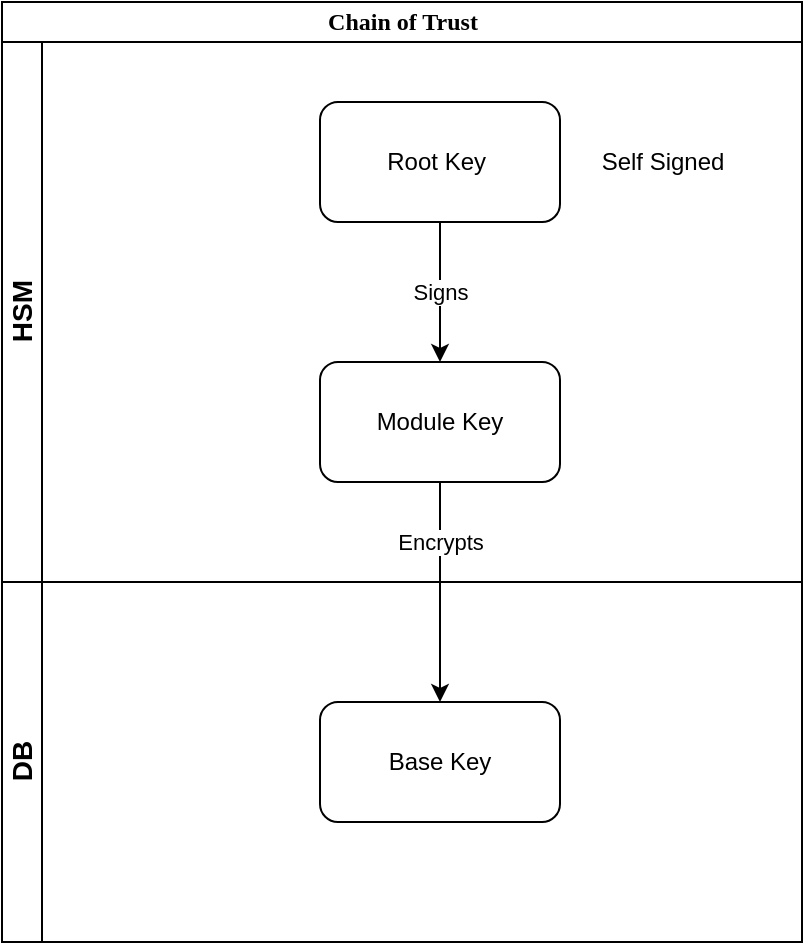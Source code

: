 <mxfile version="14.4.3" type="device"><diagram name="Page-1" id="c7488fd3-1785-93aa-aadb-54a6760d102a"><mxGraphModel dx="1008" dy="482" grid="1" gridSize="10" guides="1" tooltips="1" connect="1" arrows="1" fold="1" page="1" pageScale="1" pageWidth="1100" pageHeight="850" background="#ffffff" math="0" shadow="0"><root><mxCell id="0"/><mxCell id="1" parent="0"/><mxCell id="2b4e8129b02d487f-1" value="&lt;font style=&quot;font-size: 12px&quot;&gt;Chain of Trust&lt;/font&gt;" style="swimlane;html=1;childLayout=stackLayout;horizontal=1;startSize=20;horizontalStack=0;rounded=0;shadow=0;labelBackgroundColor=none;strokeWidth=1;fontFamily=Verdana;fontSize=8;align=center;" parent="1" vertex="1"><mxGeometry x="130" y="80" width="400" height="470" as="geometry"/></mxCell><mxCell id="2b4e8129b02d487f-2" value="&lt;font style=&quot;font-size: 14px&quot;&gt;HSM&lt;/font&gt;" style="swimlane;html=1;startSize=20;horizontal=0;" parent="2b4e8129b02d487f-1" vertex="1"><mxGeometry y="20" width="400" height="270" as="geometry"/></mxCell><mxCell id="FMuR8S_wOEWtnUY_XvZ3-3" value="Root Key&amp;nbsp;" style="rounded=1;whiteSpace=wrap;html=1;" parent="2b4e8129b02d487f-2" vertex="1"><mxGeometry x="159" y="30" width="120" height="60" as="geometry"/></mxCell><mxCell id="FMuR8S_wOEWtnUY_XvZ3-4" value="Module Key" style="rounded=1;whiteSpace=wrap;html=1;" parent="2b4e8129b02d487f-2" vertex="1"><mxGeometry x="159" y="160" width="120" height="60" as="geometry"/></mxCell><mxCell id="FMuR8S_wOEWtnUY_XvZ3-5" value="Self Signed" style="text;html=1;align=center;verticalAlign=middle;resizable=0;points=[];autosize=1;" parent="2b4e8129b02d487f-2" vertex="1"><mxGeometry x="290" y="50" width="80" height="20" as="geometry"/></mxCell><mxCell id="FMuR8S_wOEWtnUY_XvZ3-6" value="" style="endArrow=classic;html=1;exitX=0.5;exitY=1;exitDx=0;exitDy=0;entryX=0.5;entryY=0;entryDx=0;entryDy=0;" parent="2b4e8129b02d487f-2" source="FMuR8S_wOEWtnUY_XvZ3-3" target="FMuR8S_wOEWtnUY_XvZ3-4" edge="1"><mxGeometry relative="1" as="geometry"><mxPoint x="330" y="250" as="sourcePoint"/><mxPoint x="430" y="250" as="targetPoint"/></mxGeometry></mxCell><mxCell id="FMuR8S_wOEWtnUY_XvZ3-7" value="Signs" style="edgeLabel;resizable=0;html=1;align=center;verticalAlign=middle;" parent="FMuR8S_wOEWtnUY_XvZ3-6" connectable="0" vertex="1"><mxGeometry relative="1" as="geometry"/></mxCell><mxCell id="2b4e8129b02d487f-3" value="&lt;font style=&quot;font-size: 14px&quot;&gt;DB&lt;/font&gt;" style="swimlane;html=1;startSize=20;horizontal=0;" parent="2b4e8129b02d487f-1" vertex="1"><mxGeometry y="290" width="400" height="180" as="geometry"/></mxCell><mxCell id="FMuR8S_wOEWtnUY_XvZ3-8" value="Base Key" style="rounded=1;whiteSpace=wrap;html=1;" parent="2b4e8129b02d487f-3" vertex="1"><mxGeometry x="159" y="60" width="120" height="60" as="geometry"/></mxCell><mxCell id="FMuR8S_wOEWtnUY_XvZ3-9" value="" style="endArrow=classic;html=1;exitX=0.5;exitY=1;exitDx=0;exitDy=0;entryX=0.5;entryY=0;entryDx=0;entryDy=0;" parent="2b4e8129b02d487f-1" source="FMuR8S_wOEWtnUY_XvZ3-4" target="FMuR8S_wOEWtnUY_XvZ3-8" edge="1"><mxGeometry relative="1" as="geometry"><mxPoint x="330" y="270" as="sourcePoint"/><mxPoint x="430" y="270" as="targetPoint"/></mxGeometry></mxCell><mxCell id="FMuR8S_wOEWtnUY_XvZ3-10" value="Encrypts" style="edgeLabel;resizable=0;html=1;align=center;verticalAlign=middle;" parent="FMuR8S_wOEWtnUY_XvZ3-9" connectable="0" vertex="1"><mxGeometry relative="1" as="geometry"><mxPoint y="-25" as="offset"/></mxGeometry></mxCell></root></mxGraphModel></diagram></mxfile>